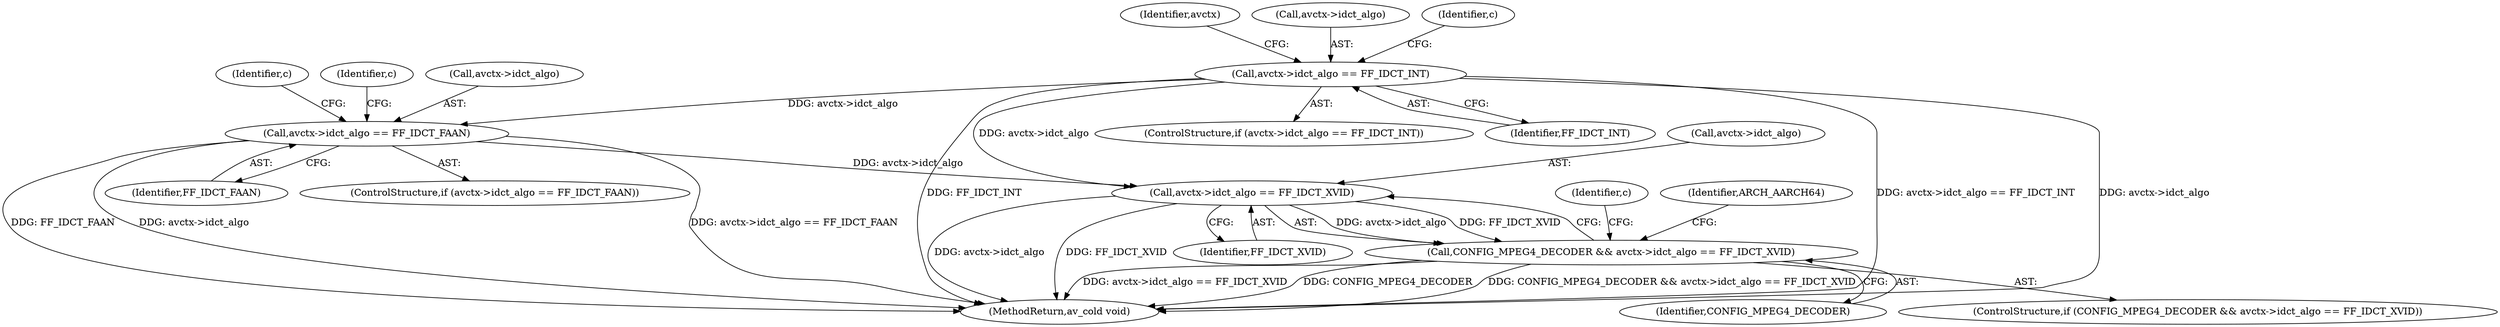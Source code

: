 digraph "0_FFmpeg_b3332a182f8ba33a34542e4a0370f38b914ccf7d@pointer" {
"1000303" [label="(Call,avctx->idct_algo == FF_IDCT_FAAN)"];
"1000275" [label="(Call,avctx->idct_algo == FF_IDCT_INT)"];
"1000369" [label="(Call,avctx->idct_algo == FF_IDCT_XVID)"];
"1000367" [label="(Call,CONFIG_MPEG4_DECODER && avctx->idct_algo == FF_IDCT_XVID)"];
"1000333" [label="(Identifier,c)"];
"1000275" [label="(Call,avctx->idct_algo == FF_IDCT_INT)"];
"1000305" [label="(Identifier,avctx)"];
"1000307" [label="(Identifier,FF_IDCT_FAAN)"];
"1000303" [label="(Call,avctx->idct_algo == FF_IDCT_FAAN)"];
"1000375" [label="(Identifier,c)"];
"1000420" [label="(MethodReturn,av_cold void)"];
"1000367" [label="(Call,CONFIG_MPEG4_DECODER && avctx->idct_algo == FF_IDCT_XVID)"];
"1000276" [label="(Call,avctx->idct_algo)"];
"1000368" [label="(Identifier,CONFIG_MPEG4_DECODER)"];
"1000274" [label="(ControlStructure,if (avctx->idct_algo == FF_IDCT_INT))"];
"1000378" [label="(Identifier,ARCH_AARCH64)"];
"1000311" [label="(Identifier,c)"];
"1000370" [label="(Call,avctx->idct_algo)"];
"1000369" [label="(Call,avctx->idct_algo == FF_IDCT_XVID)"];
"1000373" [label="(Identifier,FF_IDCT_XVID)"];
"1000304" [label="(Call,avctx->idct_algo)"];
"1000302" [label="(ControlStructure,if (avctx->idct_algo == FF_IDCT_FAAN))"];
"1000279" [label="(Identifier,FF_IDCT_INT)"];
"1000283" [label="(Identifier,c)"];
"1000366" [label="(ControlStructure,if (CONFIG_MPEG4_DECODER && avctx->idct_algo == FF_IDCT_XVID))"];
"1000303" -> "1000302"  [label="AST: "];
"1000303" -> "1000307"  [label="CFG: "];
"1000304" -> "1000303"  [label="AST: "];
"1000307" -> "1000303"  [label="AST: "];
"1000311" -> "1000303"  [label="CFG: "];
"1000333" -> "1000303"  [label="CFG: "];
"1000303" -> "1000420"  [label="DDG: avctx->idct_algo"];
"1000303" -> "1000420"  [label="DDG: avctx->idct_algo == FF_IDCT_FAAN"];
"1000303" -> "1000420"  [label="DDG: FF_IDCT_FAAN"];
"1000275" -> "1000303"  [label="DDG: avctx->idct_algo"];
"1000303" -> "1000369"  [label="DDG: avctx->idct_algo"];
"1000275" -> "1000274"  [label="AST: "];
"1000275" -> "1000279"  [label="CFG: "];
"1000276" -> "1000275"  [label="AST: "];
"1000279" -> "1000275"  [label="AST: "];
"1000283" -> "1000275"  [label="CFG: "];
"1000305" -> "1000275"  [label="CFG: "];
"1000275" -> "1000420"  [label="DDG: avctx->idct_algo == FF_IDCT_INT"];
"1000275" -> "1000420"  [label="DDG: avctx->idct_algo"];
"1000275" -> "1000420"  [label="DDG: FF_IDCT_INT"];
"1000275" -> "1000369"  [label="DDG: avctx->idct_algo"];
"1000369" -> "1000367"  [label="AST: "];
"1000369" -> "1000373"  [label="CFG: "];
"1000370" -> "1000369"  [label="AST: "];
"1000373" -> "1000369"  [label="AST: "];
"1000367" -> "1000369"  [label="CFG: "];
"1000369" -> "1000420"  [label="DDG: avctx->idct_algo"];
"1000369" -> "1000420"  [label="DDG: FF_IDCT_XVID"];
"1000369" -> "1000367"  [label="DDG: avctx->idct_algo"];
"1000369" -> "1000367"  [label="DDG: FF_IDCT_XVID"];
"1000367" -> "1000366"  [label="AST: "];
"1000367" -> "1000368"  [label="CFG: "];
"1000368" -> "1000367"  [label="AST: "];
"1000375" -> "1000367"  [label="CFG: "];
"1000378" -> "1000367"  [label="CFG: "];
"1000367" -> "1000420"  [label="DDG: avctx->idct_algo == FF_IDCT_XVID"];
"1000367" -> "1000420"  [label="DDG: CONFIG_MPEG4_DECODER"];
"1000367" -> "1000420"  [label="DDG: CONFIG_MPEG4_DECODER && avctx->idct_algo == FF_IDCT_XVID"];
}

